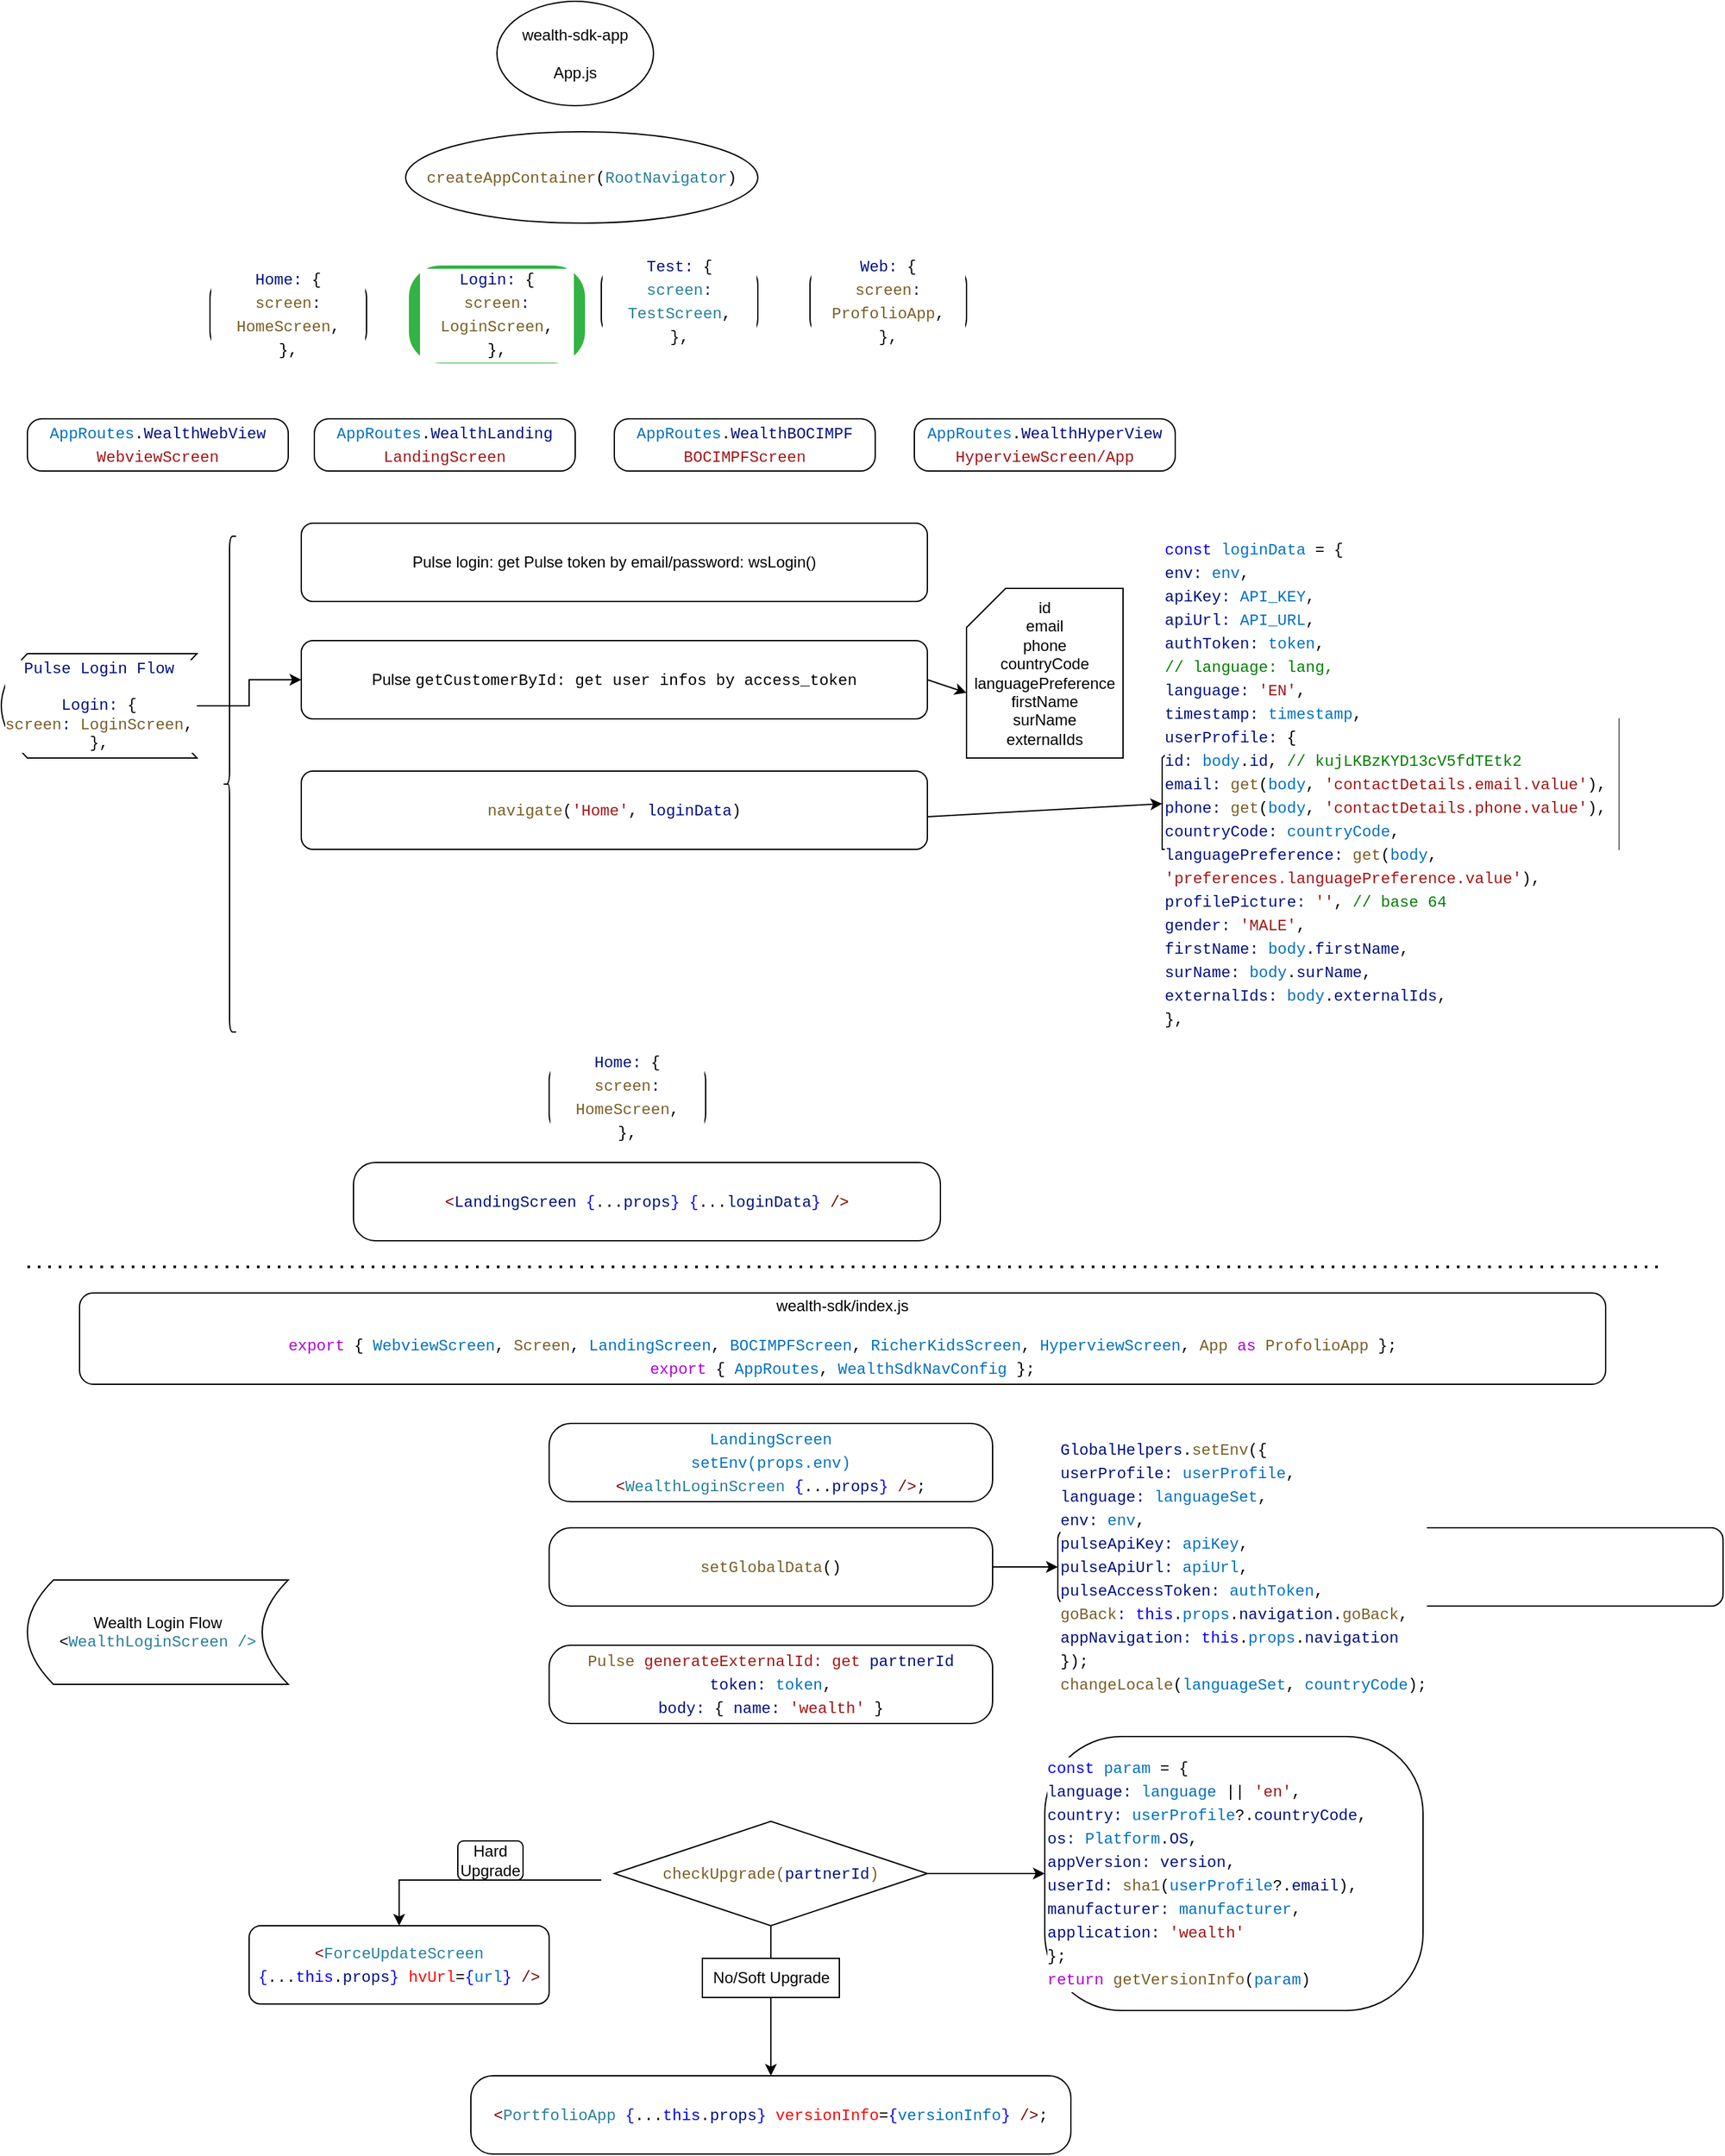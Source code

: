 <mxfile version="16.6.4" type="github">
  <diagram id="Ez9NOa8rmPA_cQ7ZIKCo" name="Page-1">
    <mxGraphModel dx="1400" dy="966" grid="1" gridSize="10" guides="1" tooltips="1" connect="1" arrows="1" fold="1" page="1" pageScale="1" pageWidth="850" pageHeight="1100" math="0" shadow="0">
      <root>
        <mxCell id="0" />
        <mxCell id="1" parent="0" />
        <mxCell id="DqpLaMD-jv-4hAw9MZrK-1" value="wealth-sdk-app&lt;br&gt;&lt;br&gt;App.js" style="ellipse;whiteSpace=wrap;html=1;" parent="1" vertex="1">
          <mxGeometry x="390" y="80" width="120" height="80" as="geometry" />
        </mxCell>
        <mxCell id="DqpLaMD-jv-4hAw9MZrK-2" value="&lt;div style=&quot;background-color: rgb(255 , 255 , 255) ; font-family: &amp;#34;menlo&amp;#34; , &amp;#34;monaco&amp;#34; , &amp;#34;courier new&amp;#34; , monospace ; line-height: 18px&quot;&gt;&lt;span style=&quot;color: #795e26&quot;&gt;createAppContainer&lt;/span&gt;(&lt;span style=&quot;color: #267f99&quot;&gt;RootNavigator&lt;/span&gt;)&lt;/div&gt;" style="ellipse;whiteSpace=wrap;html=1;" parent="1" vertex="1">
          <mxGeometry x="320" y="180" width="270" height="70" as="geometry" />
        </mxCell>
        <mxCell id="DqpLaMD-jv-4hAw9MZrK-3" value="&lt;div style=&quot;background-color: rgb(255 , 255 , 255) ; font-family: &amp;#34;menlo&amp;#34; , &amp;#34;monaco&amp;#34; , &amp;#34;courier new&amp;#34; , monospace ; line-height: 18px&quot;&gt;&lt;div&gt;&lt;span style=&quot;color: #001080&quot;&gt;Home&lt;/span&gt;&lt;span style=&quot;color: #001080&quot;&gt;:&lt;/span&gt; {&lt;/div&gt;&lt;div&gt;      &lt;span style=&quot;color: #795e26&quot;&gt;screen&lt;/span&gt;&lt;span style=&quot;color: #001080&quot;&gt;:&lt;/span&gt; &lt;span style=&quot;color: #795e26&quot;&gt;HomeScreen&lt;/span&gt;,&lt;/div&gt;&lt;div&gt;    },&lt;/div&gt;&lt;/div&gt;" style="rounded=1;whiteSpace=wrap;html=1;arcSize=28;" parent="1" vertex="1">
          <mxGeometry x="170" y="290" width="120" height="60" as="geometry" />
        </mxCell>
        <mxCell id="DqpLaMD-jv-4hAw9MZrK-4" value="&lt;div style=&quot;background-color: rgb(255 , 255 , 255) ; font-family: &amp;#34;menlo&amp;#34; , &amp;#34;monaco&amp;#34; , &amp;#34;courier new&amp;#34; , monospace ; line-height: 18px&quot;&gt;&lt;div style=&quot;font-family: &amp;#34;menlo&amp;#34; , &amp;#34;monaco&amp;#34; , &amp;#34;courier new&amp;#34; , monospace ; line-height: 18px&quot;&gt;&lt;div&gt;&lt;span style=&quot;color: #001080&quot;&gt;Login&lt;/span&gt;&lt;span style=&quot;color: #001080&quot;&gt;:&lt;/span&gt; {&lt;/div&gt;&lt;div&gt;      &lt;span style=&quot;color: #795e26&quot;&gt;screen&lt;/span&gt;&lt;span style=&quot;color: #001080&quot;&gt;:&lt;/span&gt; &lt;span style=&quot;color: #795e26&quot;&gt;LoginScreen&lt;/span&gt;,&lt;/div&gt;&lt;div&gt;    },&lt;/div&gt;&lt;/div&gt;&lt;/div&gt;" style="rounded=1;whiteSpace=wrap;html=1;arcSize=28;fillColor=#7CE879;strokeColor=#32B343;gradientColor=none;shadow=0;glass=0;strokeWidth=15;" parent="1" vertex="1">
          <mxGeometry x="330" y="290" width="120" height="60" as="geometry" />
        </mxCell>
        <mxCell id="DqpLaMD-jv-4hAw9MZrK-5" value="&lt;div style=&quot;background-color: rgb(255 , 255 , 255) ; font-family: &amp;#34;menlo&amp;#34; , &amp;#34;monaco&amp;#34; , &amp;#34;courier new&amp;#34; , monospace ; line-height: 18px&quot;&gt;&lt;div style=&quot;font-family: &amp;#34;menlo&amp;#34; , &amp;#34;monaco&amp;#34; , &amp;#34;courier new&amp;#34; , monospace ; line-height: 18px&quot;&gt;&lt;div&gt;&lt;span style=&quot;color: #001080&quot;&gt;Test&lt;/span&gt;&lt;span style=&quot;color: #001080&quot;&gt;:&lt;/span&gt; {&lt;/div&gt;&lt;div&gt;      &lt;span style=&quot;color: #267f99&quot;&gt;screen&lt;/span&gt;&lt;span style=&quot;color: #001080&quot;&gt;:&lt;/span&gt; &lt;span style=&quot;color: #267f99&quot;&gt;TestScreen&lt;/span&gt;,&lt;/div&gt;&lt;div&gt;    },&lt;/div&gt;&lt;/div&gt;&lt;/div&gt;" style="rounded=1;whiteSpace=wrap;html=1;arcSize=28;" parent="1" vertex="1">
          <mxGeometry x="470" y="280" width="120" height="60" as="geometry" />
        </mxCell>
        <mxCell id="DqpLaMD-jv-4hAw9MZrK-6" value="&lt;div style=&quot;background-color: rgb(255 , 255 , 255) ; font-family: &amp;#34;menlo&amp;#34; , &amp;#34;monaco&amp;#34; , &amp;#34;courier new&amp;#34; , monospace ; line-height: 18px&quot;&gt;&lt;div style=&quot;font-family: &amp;#34;menlo&amp;#34; , &amp;#34;monaco&amp;#34; , &amp;#34;courier new&amp;#34; , monospace ; line-height: 18px&quot;&gt;&lt;div&gt;&lt;span style=&quot;color: #001080&quot;&gt;Web&lt;/span&gt;&lt;span style=&quot;color: #001080&quot;&gt;:&lt;/span&gt; {&lt;/div&gt;&lt;div&gt;      &lt;span style=&quot;color: #795e26&quot;&gt;screen&lt;/span&gt;&lt;span style=&quot;color: #001080&quot;&gt;:&lt;/span&gt; &lt;span style=&quot;color: #795e26&quot;&gt;ProfolioApp&lt;/span&gt;,&lt;/div&gt;&lt;div&gt;    },&lt;/div&gt;&lt;/div&gt;&lt;/div&gt;" style="rounded=1;whiteSpace=wrap;html=1;arcSize=28;" parent="1" vertex="1">
          <mxGeometry x="630" y="280" width="120" height="60" as="geometry" />
        </mxCell>
        <mxCell id="DqpLaMD-jv-4hAw9MZrK-7" value="&lt;div style=&quot;background-color: rgb(255 , 255 , 255) ; font-family: &amp;#34;menlo&amp;#34; , &amp;#34;monaco&amp;#34; , &amp;#34;courier new&amp;#34; , monospace ; line-height: 18px&quot;&gt;&lt;div style=&quot;font-family: &amp;#34;menlo&amp;#34; , &amp;#34;monaco&amp;#34; , &amp;#34;courier new&amp;#34; , monospace ; line-height: 18px&quot;&gt;&lt;span style=&quot;color: #0070c1&quot;&gt;AppRoutes&lt;/span&gt;.&lt;span style=&quot;color: #001080&quot;&gt;WealthWebView&lt;/span&gt;&lt;/div&gt;&lt;div style=&quot;font-family: &amp;#34;menlo&amp;#34; , &amp;#34;monaco&amp;#34; , &amp;#34;courier new&amp;#34; , monospace ; line-height: 18px&quot;&gt;&lt;div style=&quot;font-family: &amp;#34;menlo&amp;#34; , &amp;#34;monaco&amp;#34; , &amp;#34;courier new&amp;#34; , monospace ; line-height: 18px&quot;&gt;&lt;span style=&quot;color: #a31515&quot;&gt;WebviewScreen&lt;/span&gt;&lt;/div&gt;&lt;/div&gt;&lt;/div&gt;" style="rounded=1;whiteSpace=wrap;html=1;arcSize=28;" parent="1" vertex="1">
          <mxGeometry x="30" y="400" width="200" height="40" as="geometry" />
        </mxCell>
        <mxCell id="DqpLaMD-jv-4hAw9MZrK-8" value="&lt;div style=&quot;background-color: rgb(255 , 255 , 255) ; font-family: &amp;#34;menlo&amp;#34; , &amp;#34;monaco&amp;#34; , &amp;#34;courier new&amp;#34; , monospace ; line-height: 18px&quot;&gt;&lt;div style=&quot;font-family: &amp;#34;menlo&amp;#34; , &amp;#34;monaco&amp;#34; , &amp;#34;courier new&amp;#34; , monospace ; line-height: 18px&quot;&gt;&lt;span style=&quot;color: #0070c1&quot;&gt;AppRoutes&lt;/span&gt;.&lt;span style=&quot;color: rgb(0 , 16 , 128) ; font-family: &amp;#34;menlo&amp;#34; , &amp;#34;monaco&amp;#34; , &amp;#34;courier new&amp;#34; , monospace&quot;&gt;WealthLanding&lt;/span&gt;&lt;/div&gt;&lt;div style=&quot;font-family: &amp;#34;menlo&amp;#34; , &amp;#34;monaco&amp;#34; , &amp;#34;courier new&amp;#34; , monospace ; line-height: 18px&quot;&gt;&lt;div style=&quot;font-family: &amp;#34;menlo&amp;#34; , &amp;#34;monaco&amp;#34; , &amp;#34;courier new&amp;#34; , monospace ; line-height: 18px&quot;&gt;&lt;div style=&quot;font-family: &amp;#34;menlo&amp;#34; , &amp;#34;monaco&amp;#34; , &amp;#34;courier new&amp;#34; , monospace ; line-height: 18px&quot;&gt;&lt;span style=&quot;color: #a31515&quot;&gt;LandingScreen&lt;/span&gt;&lt;/div&gt;&lt;/div&gt;&lt;/div&gt;&lt;/div&gt;" style="rounded=1;whiteSpace=wrap;html=1;arcSize=28;" parent="1" vertex="1">
          <mxGeometry x="250" y="400" width="200" height="40" as="geometry" />
        </mxCell>
        <mxCell id="DqpLaMD-jv-4hAw9MZrK-9" value="&lt;div style=&quot;background-color: rgb(255 , 255 , 255) ; font-family: &amp;#34;menlo&amp;#34; , &amp;#34;monaco&amp;#34; , &amp;#34;courier new&amp;#34; , monospace ; line-height: 18px&quot;&gt;&lt;div style=&quot;font-family: &amp;#34;menlo&amp;#34; , &amp;#34;monaco&amp;#34; , &amp;#34;courier new&amp;#34; , monospace ; line-height: 18px&quot;&gt;&lt;span style=&quot;color: #0070c1&quot;&gt;AppRoutes&lt;/span&gt;.&lt;span style=&quot;color: rgb(0 , 16 , 128) ; font-family: &amp;#34;menlo&amp;#34; , &amp;#34;monaco&amp;#34; , &amp;#34;courier new&amp;#34; , monospace&quot;&gt;WealthBOCIMPF&lt;/span&gt;&lt;/div&gt;&lt;div style=&quot;font-family: &amp;#34;menlo&amp;#34; , &amp;#34;monaco&amp;#34; , &amp;#34;courier new&amp;#34; , monospace ; line-height: 18px&quot;&gt;&lt;div style=&quot;font-family: &amp;#34;menlo&amp;#34; , &amp;#34;monaco&amp;#34; , &amp;#34;courier new&amp;#34; , monospace ; line-height: 18px&quot;&gt;&lt;div style=&quot;font-family: &amp;#34;menlo&amp;#34; , &amp;#34;monaco&amp;#34; , &amp;#34;courier new&amp;#34; , monospace ; line-height: 18px&quot;&gt;&lt;span style=&quot;color: #a31515&quot;&gt;BOCIMPFScreen&lt;/span&gt;&lt;/div&gt;&lt;/div&gt;&lt;/div&gt;&lt;/div&gt;" style="rounded=1;whiteSpace=wrap;html=1;arcSize=28;" parent="1" vertex="1">
          <mxGeometry x="480" y="400" width="200" height="40" as="geometry" />
        </mxCell>
        <mxCell id="DqpLaMD-jv-4hAw9MZrK-10" value="&lt;div style=&quot;background-color: rgb(255 , 255 , 255) ; font-family: &amp;#34;menlo&amp;#34; , &amp;#34;monaco&amp;#34; , &amp;#34;courier new&amp;#34; , monospace ; line-height: 18px&quot;&gt;&lt;div style=&quot;font-family: &amp;#34;menlo&amp;#34; , &amp;#34;monaco&amp;#34; , &amp;#34;courier new&amp;#34; , monospace ; line-height: 18px&quot;&gt;&lt;span style=&quot;color: #0070c1&quot;&gt;AppRoutes&lt;/span&gt;.&lt;span style=&quot;color: rgb(0 , 16 , 128) ; font-family: &amp;#34;menlo&amp;#34; , &amp;#34;monaco&amp;#34; , &amp;#34;courier new&amp;#34; , monospace&quot;&gt;WealthHyperView&lt;/span&gt;&lt;/div&gt;&lt;div style=&quot;font-family: &amp;#34;menlo&amp;#34; , &amp;#34;monaco&amp;#34; , &amp;#34;courier new&amp;#34; , monospace ; line-height: 18px&quot;&gt;&lt;div style=&quot;font-family: &amp;#34;menlo&amp;#34; , &amp;#34;monaco&amp;#34; , &amp;#34;courier new&amp;#34; , monospace ; line-height: 18px&quot;&gt;&lt;div style=&quot;font-family: &amp;#34;menlo&amp;#34; , &amp;#34;monaco&amp;#34; , &amp;#34;courier new&amp;#34; , monospace ; line-height: 18px&quot;&gt;&lt;span style=&quot;color: #a31515&quot;&gt;HyperviewScreen/App&lt;/span&gt;&lt;/div&gt;&lt;/div&gt;&lt;/div&gt;&lt;/div&gt;" style="rounded=1;whiteSpace=wrap;html=1;arcSize=28;" parent="1" vertex="1">
          <mxGeometry x="710" y="400" width="200" height="40" as="geometry" />
        </mxCell>
        <mxCell id="Va2xouC2_Z0msRJ49T6t-23" value="" style="group" vertex="1" connectable="0" parent="1">
          <mxGeometry x="10" y="480" width="1240" height="390" as="geometry" />
        </mxCell>
        <mxCell id="Va2xouC2_Z0msRJ49T6t-2" value="Pulse login: get Pulse token by email/password: wsLogin()" style="rounded=1;whiteSpace=wrap;html=1;shadow=0;glass=0;strokeColor=#000000;strokeWidth=1;fillColor=none;gradientColor=none;" vertex="1" parent="Va2xouC2_Z0msRJ49T6t-23">
          <mxGeometry x="230" width="480" height="60" as="geometry" />
        </mxCell>
        <mxCell id="Va2xouC2_Z0msRJ49T6t-3" value="Pulse&amp;nbsp;&lt;span style=&quot;font-family: monospace ; font-size: 0px&quot;&gt;%3CmxGraphModel%3E%3Croot%3E%3CmxCell%20id%3D%220%22%2F%3E%3CmxCell%20id%3D%221%22%20parent%3D%220%22%2F%3E%3CmxCell%20id%3D%222%22%20value%3D%22Pulse%20login%20by%20email%2Fpassword%3A%20wsLogin()%22%20style%3D%22rounded%3D1%3BwhiteSpace%3Dwrap%3Bhtml%3D1%3Bshadow%3D0%3Bglass%3D0%3BstrokeColor%3D%23000000%3BstrokeWidth%3D1%3BfillColor%3Dnone%3BgradientColor%3Dnone%3B%22%20vertex%3D%221%22%20parent%3D%221%22%3E%3CmxGeometry%20x%3D%22240%22%20y%3D%22590%22%20width%3D%22480%22%20height%3D%2260%22%20as%3D%22geometry%22%2F%3E%3C%2FmxCell%3E%3C%2Froot%3E%3C%2FmxGraphModel%3E&lt;/span&gt;&lt;span style=&quot;background-color: rgb(255 , 255 , 255) ; font-family: &amp;#34;menlo&amp;#34; , &amp;#34;monaco&amp;#34; , &amp;#34;courier new&amp;#34; , monospace&quot;&gt;getCustomerById: get user infos by access_token&lt;/span&gt;" style="rounded=1;whiteSpace=wrap;html=1;shadow=0;glass=0;strokeColor=#000000;strokeWidth=1;fillColor=none;gradientColor=none;fontColor=#000000;" vertex="1" parent="Va2xouC2_Z0msRJ49T6t-23">
          <mxGeometry x="230" y="90" width="480" height="60" as="geometry" />
        </mxCell>
        <mxCell id="Va2xouC2_Z0msRJ49T6t-4" value="&lt;div style=&quot;background-color: rgb(255 , 255 , 255) ; font-family: &amp;#34;menlo&amp;#34; , &amp;#34;monaco&amp;#34; , &amp;#34;courier new&amp;#34; , monospace ; line-height: 18px&quot;&gt;&lt;span style=&quot;color: #795e26&quot;&gt;navigate&lt;/span&gt;(&lt;span style=&quot;color: #a31515&quot;&gt;&#39;Home&#39;&lt;/span&gt;, &lt;span style=&quot;color: #001080&quot;&gt;loginData&lt;/span&gt;)&lt;/div&gt;" style="rounded=1;whiteSpace=wrap;html=1;shadow=0;glass=0;strokeColor=#000000;strokeWidth=1;fillColor=none;gradientColor=none;fontColor=#000000;" vertex="1" parent="Va2xouC2_Z0msRJ49T6t-23">
          <mxGeometry x="230" y="190" width="480" height="60" as="geometry" />
        </mxCell>
        <mxCell id="Va2xouC2_Z0msRJ49T6t-12" value="id&lt;br&gt;email&lt;br&gt;phone&lt;br&gt;countryCode&lt;br&gt;languagePreference&lt;br&gt;firstName&lt;br&gt;surName&lt;br&gt;externalIds" style="shape=card;whiteSpace=wrap;html=1;shadow=0;glass=0;fontColor=#000000;strokeColor=#000000;strokeWidth=1;fillColor=none;gradientColor=none;" vertex="1" parent="Va2xouC2_Z0msRJ49T6t-23">
          <mxGeometry x="740" y="50" width="120" height="130" as="geometry" />
        </mxCell>
        <mxCell id="Va2xouC2_Z0msRJ49T6t-14" value="" style="endArrow=classic;html=1;rounded=0;fontColor=#000000;exitX=1;exitY=0.5;exitDx=0;exitDy=0;" edge="1" parent="Va2xouC2_Z0msRJ49T6t-23" source="Va2xouC2_Z0msRJ49T6t-3">
          <mxGeometry width="50" height="50" relative="1" as="geometry">
            <mxPoint x="690" y="180" as="sourcePoint" />
            <mxPoint x="740" y="130" as="targetPoint" />
          </mxGeometry>
        </mxCell>
        <mxCell id="Va2xouC2_Z0msRJ49T6t-16" value="&lt;div style=&quot;background-color: rgb(255 , 255 , 255) ; font-family: &amp;quot;menlo&amp;quot; , &amp;quot;monaco&amp;quot; , &amp;quot;courier new&amp;quot; , monospace ; line-height: 18px&quot;&gt;&lt;div&gt;&lt;span style=&quot;color: #0000ff&quot;&gt;const&lt;/span&gt; &lt;span style=&quot;color: #0070c1&quot;&gt;loginData&lt;/span&gt; = {&lt;/div&gt;&lt;div&gt;                  &lt;span style=&quot;color: #001080&quot;&gt;env&lt;/span&gt;&lt;span style=&quot;color: #001080&quot;&gt;:&lt;/span&gt; &lt;span style=&quot;color: #0070c1&quot;&gt;env&lt;/span&gt;,&lt;/div&gt;&lt;div&gt;                  &lt;span style=&quot;color: #001080&quot;&gt;apiKey&lt;/span&gt;&lt;span style=&quot;color: #001080&quot;&gt;:&lt;/span&gt; &lt;span style=&quot;color: #0070c1&quot;&gt;API_KEY&lt;/span&gt;,&lt;/div&gt;&lt;div&gt;                  &lt;span style=&quot;color: #001080&quot;&gt;apiUrl&lt;/span&gt;&lt;span style=&quot;color: #001080&quot;&gt;:&lt;/span&gt; &lt;span style=&quot;color: #0070c1&quot;&gt;API_URL&lt;/span&gt;,&lt;/div&gt;&lt;div&gt;                  &lt;span style=&quot;color: #001080&quot;&gt;authToken&lt;/span&gt;&lt;span style=&quot;color: #001080&quot;&gt;:&lt;/span&gt; &lt;span style=&quot;color: #0070c1&quot;&gt;token&lt;/span&gt;,&lt;/div&gt;&lt;div&gt;                  &lt;span style=&quot;color: #008000&quot;&gt;// language: lang,&lt;/span&gt;&lt;/div&gt;&lt;div&gt;                  &lt;span style=&quot;color: #001080&quot;&gt;language&lt;/span&gt;&lt;span style=&quot;color: #001080&quot;&gt;:&lt;/span&gt; &lt;span style=&quot;color: #a31515&quot;&gt;&#39;EN&#39;&lt;/span&gt;,&lt;/div&gt;&lt;div&gt;                  &lt;span style=&quot;color: #001080&quot;&gt;timestamp&lt;/span&gt;&lt;span style=&quot;color: #001080&quot;&gt;:&lt;/span&gt; &lt;span style=&quot;color: #0070c1&quot;&gt;timestamp&lt;/span&gt;,&lt;/div&gt;&lt;div&gt;                  &lt;span style=&quot;color: #001080&quot;&gt;userProfile&lt;/span&gt;&lt;span style=&quot;color: #001080&quot;&gt;:&lt;/span&gt; {&lt;/div&gt;&lt;div&gt;                    &lt;span style=&quot;color: #001080&quot;&gt;id&lt;/span&gt;&lt;span style=&quot;color: #001080&quot;&gt;:&lt;/span&gt; &lt;span style=&quot;color: #0070c1&quot;&gt;body&lt;/span&gt;.&lt;span style=&quot;color: #001080&quot;&gt;id&lt;/span&gt;, &lt;span style=&quot;color: #008000&quot;&gt;// kujLKBzKYD13cV5fdTEtk2&lt;/span&gt;&lt;/div&gt;&lt;div&gt;                    &lt;span style=&quot;color: #001080&quot;&gt;email&lt;/span&gt;&lt;span style=&quot;color: #001080&quot;&gt;:&lt;/span&gt; &lt;span style=&quot;color: #795e26&quot;&gt;get&lt;/span&gt;(&lt;span style=&quot;color: #0070c1&quot;&gt;body&lt;/span&gt;, &lt;span style=&quot;color: #a31515&quot;&gt;&#39;contactDetails.email.value&#39;&lt;/span&gt;),&lt;/div&gt;&lt;div&gt;                    &lt;span style=&quot;color: #001080&quot;&gt;phone&lt;/span&gt;&lt;span style=&quot;color: #001080&quot;&gt;:&lt;/span&gt; &lt;span style=&quot;color: #795e26&quot;&gt;get&lt;/span&gt;(&lt;span style=&quot;color: #0070c1&quot;&gt;body&lt;/span&gt;, &lt;span style=&quot;color: #a31515&quot;&gt;&#39;contactDetails.phone.value&#39;&lt;/span&gt;),&lt;/div&gt;&lt;div&gt;                    &lt;span style=&quot;color: #001080&quot;&gt;countryCode&lt;/span&gt;&lt;span style=&quot;color: #001080&quot;&gt;:&lt;/span&gt; &lt;span style=&quot;color: #0070c1&quot;&gt;countryCode&lt;/span&gt;,&lt;/div&gt;&lt;div&gt;                    &lt;span style=&quot;color: #001080&quot;&gt;languagePreference&lt;/span&gt;&lt;span style=&quot;color: #001080&quot;&gt;:&lt;/span&gt; &lt;span style=&quot;color: #795e26&quot;&gt;get&lt;/span&gt;(&lt;span style=&quot;color: #0070c1&quot;&gt;body&lt;/span&gt;, &lt;span style=&quot;color: #a31515&quot;&gt;&#39;preferences.languagePreference.value&#39;&lt;/span&gt;),&lt;/div&gt;&lt;div&gt;                    &lt;span style=&quot;color: #001080&quot;&gt;profilePicture&lt;/span&gt;&lt;span style=&quot;color: #001080&quot;&gt;:&lt;/span&gt; &lt;span style=&quot;color: #a31515&quot;&gt;&#39;&#39;&lt;/span&gt;, &lt;span style=&quot;color: #008000&quot;&gt;// base 64&lt;/span&gt;&lt;/div&gt;&lt;div&gt;                    &lt;span style=&quot;color: #001080&quot;&gt;gender&lt;/span&gt;&lt;span style=&quot;color: #001080&quot;&gt;:&lt;/span&gt; &lt;span style=&quot;color: #a31515&quot;&gt;&#39;MALE&#39;&lt;/span&gt;,&lt;/div&gt;&lt;div&gt;                    &lt;span style=&quot;color: #001080&quot;&gt;firstName&lt;/span&gt;&lt;span style=&quot;color: #001080&quot;&gt;:&lt;/span&gt; &lt;span style=&quot;color: #0070c1&quot;&gt;body&lt;/span&gt;.&lt;span style=&quot;color: #001080&quot;&gt;firstName&lt;/span&gt;,&lt;/div&gt;&lt;div&gt;                    &lt;span style=&quot;color: #001080&quot;&gt;surName&lt;/span&gt;&lt;span style=&quot;color: #001080&quot;&gt;:&lt;/span&gt; &lt;span style=&quot;color: #0070c1&quot;&gt;body&lt;/span&gt;.&lt;span style=&quot;color: #001080&quot;&gt;surName&lt;/span&gt;,&lt;/div&gt;&lt;div&gt;                    &lt;span style=&quot;color: #001080&quot;&gt;externalIds&lt;/span&gt;&lt;span style=&quot;color: #001080&quot;&gt;:&lt;/span&gt; &lt;span style=&quot;color: #0070c1&quot;&gt;body&lt;/span&gt;.&lt;span style=&quot;color: #001080&quot;&gt;externalIds&lt;/span&gt;,&lt;/div&gt;&lt;div&gt;                  },&lt;/div&gt;&lt;/div&gt;" style="shape=card;whiteSpace=wrap;html=1;shadow=0;glass=0;fontColor=#000000;strokeColor=#000000;strokeWidth=1;fillColor=none;gradientColor=none;align=left;" vertex="1" parent="Va2xouC2_Z0msRJ49T6t-23">
          <mxGeometry x="890" y="150" width="350" height="100" as="geometry" />
        </mxCell>
        <mxCell id="Va2xouC2_Z0msRJ49T6t-17" value="" style="endArrow=classic;html=1;rounded=0;fontColor=#000000;entryX=0;entryY=0;entryDx=0;entryDy=65;entryPerimeter=0;" edge="1" parent="Va2xouC2_Z0msRJ49T6t-23" target="Va2xouC2_Z0msRJ49T6t-16">
          <mxGeometry width="50" height="50" relative="1" as="geometry">
            <mxPoint x="710" y="225" as="sourcePoint" />
            <mxPoint x="760" y="175" as="targetPoint" />
          </mxGeometry>
        </mxCell>
        <mxCell id="Va2xouC2_Z0msRJ49T6t-18" value="" style="shape=curlyBracket;whiteSpace=wrap;html=1;rounded=1;shadow=0;glass=0;fontColor=#000000;strokeColor=#000000;strokeWidth=1;fillColor=none;gradientColor=none;size=0.5;" vertex="1" parent="Va2xouC2_Z0msRJ49T6t-23">
          <mxGeometry x="170" y="10" width="10" height="380" as="geometry" />
        </mxCell>
        <mxCell id="Va2xouC2_Z0msRJ49T6t-20" value="" style="edgeStyle=orthogonalEdgeStyle;rounded=0;orthogonalLoop=1;jettySize=auto;html=1;fontColor=#000000;" edge="1" parent="Va2xouC2_Z0msRJ49T6t-23" source="Va2xouC2_Z0msRJ49T6t-19" target="Va2xouC2_Z0msRJ49T6t-3">
          <mxGeometry relative="1" as="geometry" />
        </mxCell>
        <mxCell id="Va2xouC2_Z0msRJ49T6t-19" value="&lt;div style=&quot;font-family: &amp;#34;menlo&amp;#34; , &amp;#34;monaco&amp;#34; , &amp;#34;courier new&amp;#34; , monospace ; background-color: rgb(255 , 255 , 255)&quot;&gt;&lt;span style=&quot;color: rgb(0 , 16 , 128)&quot;&gt;Pulse Login Flow&lt;/span&gt;&lt;/div&gt;&lt;div style=&quot;font-family: &amp;#34;menlo&amp;#34; , &amp;#34;monaco&amp;#34; , &amp;#34;courier new&amp;#34; , monospace ; background-color: rgb(255 , 255 , 255)&quot;&gt;&lt;span style=&quot;color: rgb(0 , 16 , 128)&quot;&gt;&lt;br&gt;Login&lt;/span&gt;&lt;span style=&quot;color: rgb(0 , 16 , 128)&quot;&gt;:&lt;/span&gt;&amp;nbsp;{&lt;/div&gt;&lt;div style=&quot;font-family: &amp;#34;menlo&amp;#34; , &amp;#34;monaco&amp;#34; , &amp;#34;courier new&amp;#34; , monospace ; background-color: rgb(255 , 255 , 255)&quot;&gt;&lt;span style=&quot;color: rgb(121 , 94 , 38)&quot;&gt;screen&lt;/span&gt;&lt;span style=&quot;color: rgb(0 , 16 , 128)&quot;&gt;:&lt;/span&gt;&amp;nbsp;&lt;span style=&quot;color: rgb(121 , 94 , 38)&quot;&gt;LoginScreen&lt;/span&gt;,&lt;/div&gt;&lt;div style=&quot;font-family: &amp;#34;menlo&amp;#34; , &amp;#34;monaco&amp;#34; , &amp;#34;courier new&amp;#34; , monospace ; background-color: rgb(255 , 255 , 255)&quot;&gt;},&lt;/div&gt;" style="shape=dataStorage;whiteSpace=wrap;html=1;fixedSize=1;shadow=0;glass=0;fontColor=#000000;strokeColor=#000000;strokeWidth=1;fillColor=none;gradientColor=none;" vertex="1" parent="Va2xouC2_Z0msRJ49T6t-23">
          <mxGeometry y="100" width="150" height="80" as="geometry" />
        </mxCell>
        <mxCell id="Va2xouC2_Z0msRJ49T6t-25" value="&lt;div style=&quot;background-color: rgb(255 , 255 , 255) ; font-family: &amp;#34;menlo&amp;#34; , &amp;#34;monaco&amp;#34; , &amp;#34;courier new&amp;#34; , monospace ; line-height: 18px&quot;&gt;&lt;div&gt;&lt;span style=&quot;color: #001080&quot;&gt;Home&lt;/span&gt;&lt;span style=&quot;color: #001080&quot;&gt;:&lt;/span&gt; {&lt;/div&gt;&lt;div&gt;      &lt;span style=&quot;color: #795e26&quot;&gt;screen&lt;/span&gt;&lt;span style=&quot;color: #001080&quot;&gt;:&lt;/span&gt; &lt;span style=&quot;color: #795e26&quot;&gt;HomeScreen&lt;/span&gt;,&lt;/div&gt;&lt;div&gt;    },&lt;/div&gt;&lt;/div&gt;" style="rounded=1;whiteSpace=wrap;html=1;arcSize=28;" vertex="1" parent="1">
          <mxGeometry x="430" y="890" width="120" height="60" as="geometry" />
        </mxCell>
        <mxCell id="Va2xouC2_Z0msRJ49T6t-26" value="&lt;div style=&quot;background-color: rgb(255 , 255 , 255) ; font-family: &amp;#34;menlo&amp;#34; , &amp;#34;monaco&amp;#34; , &amp;#34;courier new&amp;#34; , monospace ; line-height: 18px&quot;&gt;&lt;div style=&quot;font-family: &amp;#34;menlo&amp;#34; , &amp;#34;monaco&amp;#34; , &amp;#34;courier new&amp;#34; , monospace ; line-height: 18px&quot;&gt;&lt;span style=&quot;color: #800000&quot;&gt;&amp;lt;&lt;/span&gt;&lt;span style=&quot;color: rgb(0 , 16 , 128) ; font-family: &amp;#34;menlo&amp;#34; , &amp;#34;monaco&amp;#34; , &amp;#34;courier new&amp;#34; , monospace&quot;&gt;LandingScreen&lt;/span&gt;&amp;nbsp;&lt;span style=&quot;color: rgb(0 , 0 , 255)&quot;&gt;{&lt;/span&gt;...&lt;span style=&quot;color: rgb(0 , 16 , 128)&quot;&gt;props&lt;/span&gt;&lt;span style=&quot;color: rgb(0 , 0 , 255)&quot;&gt;}&lt;/span&gt; &lt;span style=&quot;color: rgb(0 , 0 , 255)&quot;&gt;{&lt;/span&gt;...&lt;span style=&quot;color: rgb(0 , 16 , 128)&quot;&gt;loginData&lt;/span&gt;&lt;span style=&quot;color: rgb(0 , 0 , 255)&quot;&gt;}&lt;/span&gt; &lt;span style=&quot;color: rgb(128 , 0 , 0)&quot;&gt;/&amp;gt;&lt;/span&gt;&lt;br&gt;&lt;/div&gt;&lt;/div&gt;" style="rounded=1;whiteSpace=wrap;html=1;arcSize=28;" vertex="1" parent="1">
          <mxGeometry x="280" y="970" width="450" height="60" as="geometry" />
        </mxCell>
        <mxCell id="Va2xouC2_Z0msRJ49T6t-27" value="" style="endArrow=none;dashed=1;html=1;dashPattern=1 3;strokeWidth=2;rounded=0;fontColor=#000000;" edge="1" parent="1">
          <mxGeometry width="50" height="50" relative="1" as="geometry">
            <mxPoint x="30" y="1050" as="sourcePoint" />
            <mxPoint x="1280" y="1050" as="targetPoint" />
          </mxGeometry>
        </mxCell>
        <mxCell id="Va2xouC2_Z0msRJ49T6t-28" value="wealth-sdk/index.js&lt;br&gt;&lt;br&gt;&lt;div style=&quot;background-color: rgb(255 , 255 , 255) ; font-family: &amp;#34;menlo&amp;#34; , &amp;#34;monaco&amp;#34; , &amp;#34;courier new&amp;#34; , monospace ; line-height: 18px&quot;&gt;&lt;span style=&quot;color: #af00db&quot;&gt;export&lt;/span&gt; { &lt;span style=&quot;color: #0070c1&quot;&gt;WebviewScreen&lt;/span&gt;, &lt;span style=&quot;color: #795e26&quot;&gt;Screen&lt;/span&gt;, &lt;span style=&quot;color: #0070c1&quot;&gt;LandingScreen&lt;/span&gt;, &lt;span style=&quot;color: #0070c1&quot;&gt;BOCIMPFScreen&lt;/span&gt;, &lt;span style=&quot;color: #0070c1&quot;&gt;RicherKidsScreen&lt;/span&gt;, &lt;span style=&quot;color: #0070c1&quot;&gt;HyperviewScreen&lt;/span&gt;, &lt;span style=&quot;color: #795e26&quot;&gt;App&lt;/span&gt; &lt;span style=&quot;color: #af00db&quot;&gt;as&lt;/span&gt; &lt;span style=&quot;color: #795e26&quot;&gt;ProfolioApp&lt;/span&gt; };&lt;/div&gt;&lt;div style=&quot;background-color: rgb(255 , 255 , 255) ; font-family: &amp;#34;menlo&amp;#34; , &amp;#34;monaco&amp;#34; , &amp;#34;courier new&amp;#34; , monospace ; line-height: 18px&quot;&gt;&lt;div style=&quot;font-family: &amp;#34;menlo&amp;#34; , &amp;#34;monaco&amp;#34; , &amp;#34;courier new&amp;#34; , monospace ; line-height: 18px&quot;&gt;&lt;span style=&quot;color: #af00db&quot;&gt;export&lt;/span&gt; { &lt;span style=&quot;color: #0070c1&quot;&gt;AppRoutes&lt;/span&gt;, &lt;span style=&quot;color: #0070c1&quot;&gt;WealthSdkNavConfig&lt;/span&gt; };&lt;/div&gt;&lt;/div&gt;" style="rounded=1;whiteSpace=wrap;html=1;shadow=0;glass=0;fontColor=#000000;strokeColor=#000000;strokeWidth=1;fillColor=none;gradientColor=none;" vertex="1" parent="1">
          <mxGeometry x="70" y="1070" width="1170" height="70" as="geometry" />
        </mxCell>
        <mxCell id="Va2xouC2_Z0msRJ49T6t-29" value="&lt;div style=&quot;background-color: rgb(255 , 255 , 255) ; font-family: &amp;#34;menlo&amp;#34; , &amp;#34;monaco&amp;#34; , &amp;#34;courier new&amp;#34; , monospace ; line-height: 18px&quot;&gt;&lt;div style=&quot;font-family: &amp;#34;menlo&amp;#34; , &amp;#34;monaco&amp;#34; , &amp;#34;courier new&amp;#34; , monospace ; line-height: 18px&quot;&gt;&lt;span style=&quot;color: #0070c1&quot;&gt;LandingScreen&lt;/span&gt;&lt;/div&gt;&lt;div style=&quot;font-family: &amp;#34;menlo&amp;#34; , &amp;#34;monaco&amp;#34; , &amp;#34;courier new&amp;#34; , monospace ; line-height: 18px&quot;&gt;&lt;font color=&quot;#0070c1&quot;&gt;setEnv(props.env)&lt;/font&gt;&lt;/div&gt;&lt;div style=&quot;font-family: &amp;#34;menlo&amp;#34; , &amp;#34;monaco&amp;#34; , &amp;#34;courier new&amp;#34; , monospace ; line-height: 18px&quot;&gt;&lt;div style=&quot;line-height: 18px&quot;&gt;&lt;div style=&quot;font-family: &amp;#34;menlo&amp;#34; , &amp;#34;monaco&amp;#34; , &amp;#34;courier new&amp;#34; , monospace ; line-height: 18px&quot;&gt;&lt;span style=&quot;color: #800000&quot;&gt;&amp;lt;&lt;/span&gt;&lt;span style=&quot;color: #267f99&quot;&gt;WealthLoginScreen&lt;/span&gt; &lt;span style=&quot;color: #0000ff&quot;&gt;{&lt;/span&gt;...&lt;span style=&quot;color: #001080&quot;&gt;props&lt;/span&gt;&lt;span style=&quot;color: #0000ff&quot;&gt;}&lt;/span&gt; &lt;span style=&quot;color: #800000&quot;&gt;/&amp;gt;&lt;/span&gt;;&lt;/div&gt;&lt;/div&gt;&lt;/div&gt;&lt;/div&gt;" style="rounded=1;whiteSpace=wrap;html=1;arcSize=28;" vertex="1" parent="1">
          <mxGeometry x="430" y="1170" width="340" height="60" as="geometry" />
        </mxCell>
        <mxCell id="Va2xouC2_Z0msRJ49T6t-41" value="Wealth Login Flow&lt;br&gt;&amp;lt;&lt;span style=&quot;color: rgb(38 , 127 , 153) ; background-color: rgb(255 , 255 , 255) ; font-family: &amp;#34;menlo&amp;#34; , &amp;#34;monaco&amp;#34; , &amp;#34;courier new&amp;#34; , monospace&quot;&gt;WealthLoginScreen /&amp;gt;&lt;/span&gt;" style="shape=dataStorage;whiteSpace=wrap;html=1;fixedSize=1;shadow=0;glass=0;fontColor=#000000;strokeColor=#000000;strokeWidth=1;fillColor=none;gradientColor=none;" vertex="1" parent="1">
          <mxGeometry x="30" y="1290" width="200" height="80" as="geometry" />
        </mxCell>
        <mxCell id="Va2xouC2_Z0msRJ49T6t-43" value="&lt;div style=&quot;background-color: rgb(255 , 255 , 255) ; font-family: &amp;#34;menlo&amp;#34; , &amp;#34;monaco&amp;#34; , &amp;#34;courier new&amp;#34; , monospace ; line-height: 18px&quot;&gt;&lt;div&gt;&lt;span style=&quot;color: #001080&quot;&gt;GlobalHelpers&lt;/span&gt;.&lt;span style=&quot;color: #795e26&quot;&gt;setEnv&lt;/span&gt;({&lt;/div&gt;&lt;div&gt;      &lt;span style=&quot;color: #001080&quot;&gt;userProfile&lt;/span&gt;&lt;span style=&quot;color: #001080&quot;&gt;:&lt;/span&gt; &lt;span style=&quot;color: #0070c1&quot;&gt;userProfile&lt;/span&gt;,&lt;/div&gt;&lt;div&gt;      &lt;span style=&quot;color: #001080&quot;&gt;language&lt;/span&gt;&lt;span style=&quot;color: #001080&quot;&gt;:&lt;/span&gt; &lt;span style=&quot;color: #0070c1&quot;&gt;languageSet&lt;/span&gt;,&lt;/div&gt;&lt;div&gt;      &lt;span style=&quot;color: #001080&quot;&gt;env&lt;/span&gt;&lt;span style=&quot;color: #001080&quot;&gt;:&lt;/span&gt; &lt;span style=&quot;color: #0070c1&quot;&gt;env&lt;/span&gt;,&lt;/div&gt;&lt;div&gt;      &lt;span style=&quot;color: #001080&quot;&gt;pulseApiKey&lt;/span&gt;&lt;span style=&quot;color: #001080&quot;&gt;:&lt;/span&gt; &lt;span style=&quot;color: #0070c1&quot;&gt;apiKey&lt;/span&gt;,&lt;/div&gt;&lt;div&gt;      &lt;span style=&quot;color: #001080&quot;&gt;pulseApiUrl&lt;/span&gt;&lt;span style=&quot;color: #001080&quot;&gt;:&lt;/span&gt; &lt;span style=&quot;color: #0070c1&quot;&gt;apiUrl&lt;/span&gt;,&lt;/div&gt;&lt;div&gt;      &lt;span style=&quot;color: #001080&quot;&gt;pulseAccessToken&lt;/span&gt;&lt;span style=&quot;color: #001080&quot;&gt;:&lt;/span&gt; &lt;span style=&quot;color: #0070c1&quot;&gt;authToken&lt;/span&gt;,&lt;/div&gt;&lt;div&gt;      &lt;span style=&quot;color: #795e26&quot;&gt;goBack&lt;/span&gt;&lt;span style=&quot;color: #001080&quot;&gt;:&lt;/span&gt; &lt;span style=&quot;color: #0000ff&quot;&gt;this&lt;/span&gt;.&lt;span style=&quot;color: #0070c1&quot;&gt;props&lt;/span&gt;.&lt;span style=&quot;color: #001080&quot;&gt;navigation&lt;/span&gt;.&lt;span style=&quot;color: #795e26&quot;&gt;goBack&lt;/span&gt;,&lt;/div&gt;&lt;div&gt;      &lt;span style=&quot;color: #001080&quot;&gt;appNavigation&lt;/span&gt;&lt;span style=&quot;color: #001080&quot;&gt;:&lt;/span&gt; &lt;span style=&quot;color: #0000ff&quot;&gt;this&lt;/span&gt;.&lt;span style=&quot;color: #0070c1&quot;&gt;props&lt;/span&gt;.&lt;span style=&quot;color: #001080&quot;&gt;navigation&lt;/span&gt;&lt;/div&gt;&lt;div&gt;    });&lt;/div&gt;&lt;div&gt;&lt;div style=&quot;font-family: &amp;#34;menlo&amp;#34; , &amp;#34;monaco&amp;#34; , &amp;#34;courier new&amp;#34; , monospace ; line-height: 18px&quot;&gt;    &lt;span style=&quot;color: #795e26&quot;&gt;changeLocale&lt;/span&gt;(&lt;span style=&quot;color: #0070c1&quot;&gt;languageSet&lt;/span&gt;, &lt;span style=&quot;color: #0070c1&quot;&gt;countryCode&lt;/span&gt;);&lt;/div&gt;&lt;/div&gt;&lt;/div&gt;" style="rounded=1;whiteSpace=wrap;html=1;shadow=0;glass=0;fontColor=#000000;strokeColor=#000000;strokeWidth=1;fillColor=none;gradientColor=none;align=left;" vertex="1" parent="1">
          <mxGeometry x="820" y="1250" width="510" height="60" as="geometry" />
        </mxCell>
        <mxCell id="Va2xouC2_Z0msRJ49T6t-44" value="&lt;div style=&quot;background-color: rgb(255 , 255 , 255) ; font-family: &amp;#34;menlo&amp;#34; , &amp;#34;monaco&amp;#34; , &amp;#34;courier new&amp;#34; , monospace ; line-height: 18px&quot;&gt;&lt;div style=&quot;font-family: &amp;#34;menlo&amp;#34; , &amp;#34;monaco&amp;#34; , &amp;#34;courier new&amp;#34; , monospace ; line-height: 18px&quot;&gt;&lt;div style=&quot;font-family: &amp;#34;menlo&amp;#34; , &amp;#34;monaco&amp;#34; , &amp;#34;courier new&amp;#34; , monospace ; line-height: 18px&quot;&gt;&lt;span style=&quot;color: #795e26&quot;&gt;setGlobalData&lt;/span&gt;()&lt;/div&gt;&lt;/div&gt;&lt;/div&gt;" style="rounded=1;whiteSpace=wrap;html=1;arcSize=28;" vertex="1" parent="1">
          <mxGeometry x="430" y="1250" width="340" height="60" as="geometry" />
        </mxCell>
        <mxCell id="Va2xouC2_Z0msRJ49T6t-45" value="" style="endArrow=classic;html=1;rounded=0;fontColor=#000000;exitX=1;exitY=0.5;exitDx=0;exitDy=0;entryX=0;entryY=0.5;entryDx=0;entryDy=0;" edge="1" parent="1" source="Va2xouC2_Z0msRJ49T6t-44" target="Va2xouC2_Z0msRJ49T6t-43">
          <mxGeometry width="50" height="50" relative="1" as="geometry">
            <mxPoint x="770" y="1310" as="sourcePoint" />
            <mxPoint x="820" y="1260" as="targetPoint" />
          </mxGeometry>
        </mxCell>
        <mxCell id="Va2xouC2_Z0msRJ49T6t-46" value="&lt;div style=&quot;background-color: rgb(255 , 255 , 255) ; font-family: &amp;#34;menlo&amp;#34; , &amp;#34;monaco&amp;#34; , &amp;#34;courier new&amp;#34; , monospace ; line-height: 18px&quot;&gt;&lt;div style=&quot;font-family: &amp;#34;menlo&amp;#34; , &amp;#34;monaco&amp;#34; , &amp;#34;courier new&amp;#34; , monospace ; line-height: 18px&quot;&gt;&lt;div style=&quot;font-family: &amp;#34;menlo&amp;#34; , &amp;#34;monaco&amp;#34; , &amp;#34;courier new&amp;#34; , monospace ; line-height: 18px&quot;&gt;&lt;font color=&quot;#795e26&quot;&gt;Pulse &lt;/font&gt;&lt;span style=&quot;color: rgb(163 , 21 , 21) ; font-family: &amp;#34;menlo&amp;#34; , &amp;#34;monaco&amp;#34; , &amp;#34;courier new&amp;#34; , monospace&quot;&gt;generateExternalId: get&amp;nbsp;&lt;/span&gt;&lt;span style=&quot;color: rgb(0 , 16 , 128) ; font-family: &amp;#34;menlo&amp;#34; , &amp;#34;monaco&amp;#34; , &amp;#34;courier new&amp;#34; , monospace&quot;&gt;partnerId&lt;/span&gt;&lt;/div&gt;&lt;div style=&quot;font-family: &amp;#34;menlo&amp;#34; , &amp;#34;monaco&amp;#34; , &amp;#34;courier new&amp;#34; , monospace ; line-height: 18px&quot;&gt;&lt;div style=&quot;font-family: &amp;#34;menlo&amp;#34; , &amp;#34;monaco&amp;#34; , &amp;#34;courier new&amp;#34; , monospace ; line-height: 18px&quot;&gt;&lt;div&gt;&lt;span style=&quot;color: #001080&quot;&gt;token&lt;/span&gt;&lt;span style=&quot;color: #001080&quot;&gt;:&lt;/span&gt;&amp;nbsp;&lt;font color=&quot;#0070c1&quot;&gt;token&lt;/font&gt;,&lt;/div&gt;&lt;div&gt;        &lt;span style=&quot;color: #001080&quot;&gt;body&lt;/span&gt;&lt;span style=&quot;color: #001080&quot;&gt;:&lt;/span&gt; { &lt;span style=&quot;color: #001080&quot;&gt;name&lt;/span&gt;&lt;span style=&quot;color: #001080&quot;&gt;:&lt;/span&gt; &lt;span style=&quot;color: #a31515&quot;&gt;&#39;wealth&#39;&lt;/span&gt; }&lt;/div&gt;&lt;/div&gt;&lt;/div&gt;&lt;/div&gt;&lt;/div&gt;" style="rounded=1;whiteSpace=wrap;html=1;arcSize=28;" vertex="1" parent="1">
          <mxGeometry x="430" y="1340" width="340" height="60" as="geometry" />
        </mxCell>
        <mxCell id="Va2xouC2_Z0msRJ49T6t-48" value="&lt;div style=&quot;background-color: rgb(255 , 255 , 255) ; font-family: &amp;quot;menlo&amp;quot; , &amp;quot;monaco&amp;quot; , &amp;quot;courier new&amp;quot; , monospace ; line-height: 18px&quot;&gt;&lt;div style=&quot;font-family: &amp;quot;menlo&amp;quot; , &amp;quot;monaco&amp;quot; , &amp;quot;courier new&amp;quot; , monospace ; line-height: 18px&quot;&gt;&lt;div style=&quot;font-family: &amp;quot;menlo&amp;quot; , &amp;quot;monaco&amp;quot; , &amp;quot;courier new&amp;quot; , monospace ; line-height: 18px&quot;&gt;&lt;div style=&quot;font-family: &amp;quot;menlo&amp;quot; , &amp;quot;monaco&amp;quot; , &amp;quot;courier new&amp;quot; , monospace ; line-height: 18px&quot;&gt;&lt;div style=&quot;font-family: &amp;quot;menlo&amp;quot; , &amp;quot;monaco&amp;quot; , &amp;quot;courier new&amp;quot; , monospace ; line-height: 18px&quot;&gt;&lt;div&gt;&lt;span style=&quot;color: #0000ff&quot;&gt;const&lt;/span&gt; &lt;span style=&quot;color: #0070c1&quot;&gt;param&lt;/span&gt; = {&lt;/div&gt;&lt;div&gt;      &lt;span style=&quot;color: #001080&quot;&gt;language&lt;/span&gt;&lt;span style=&quot;color: #001080&quot;&gt;:&lt;/span&gt; &lt;span style=&quot;color: #0070c1&quot;&gt;language&lt;/span&gt; || &lt;span style=&quot;color: #a31515&quot;&gt;&#39;en&#39;&lt;/span&gt;,&lt;/div&gt;&lt;div&gt;      &lt;span style=&quot;color: #001080&quot;&gt;country&lt;/span&gt;&lt;span style=&quot;color: #001080&quot;&gt;:&lt;/span&gt; &lt;span style=&quot;color: #0070c1&quot;&gt;userProfile&lt;/span&gt;?.&lt;span style=&quot;color: #001080&quot;&gt;countryCode&lt;/span&gt;,&lt;/div&gt;&lt;div&gt;      &lt;span style=&quot;color: #001080&quot;&gt;os&lt;/span&gt;&lt;span style=&quot;color: #001080&quot;&gt;:&lt;/span&gt; &lt;span style=&quot;color: #0070c1&quot;&gt;Platform&lt;/span&gt;.&lt;span style=&quot;color: #001080&quot;&gt;OS&lt;/span&gt;,&lt;/div&gt;&lt;div style=&quot;&quot;&gt;      &lt;span style=&quot;color: #001080&quot;&gt;appVersion&lt;/span&gt;&lt;span style=&quot;color: #001080&quot;&gt;:&lt;/span&gt; &lt;span style=&quot;color: #001080&quot;&gt;version&lt;/span&gt;,&lt;/div&gt;&lt;div&gt;      &lt;span style=&quot;color: #001080&quot;&gt;userId&lt;/span&gt;&lt;span style=&quot;color: #001080&quot;&gt;:&lt;/span&gt; &lt;span style=&quot;color: #795e26&quot;&gt;sha1&lt;/span&gt;(&lt;span style=&quot;color: #0070c1&quot;&gt;userProfile&lt;/span&gt;?.&lt;span style=&quot;color: #001080&quot;&gt;email&lt;/span&gt;),&lt;/div&gt;&lt;div&gt;      &lt;span style=&quot;color: #001080&quot;&gt;manufacturer&lt;/span&gt;&lt;span style=&quot;color: #001080&quot;&gt;:&lt;/span&gt; &lt;span style=&quot;color: #0070c1&quot;&gt;manufacturer&lt;/span&gt;,&lt;/div&gt;&lt;div&gt;      &lt;span style=&quot;color: #001080&quot;&gt;application&lt;/span&gt;&lt;span style=&quot;color: #001080&quot;&gt;:&lt;/span&gt; &lt;span style=&quot;color: #a31515&quot;&gt;&#39;wealth&#39;&lt;/span&gt;&lt;/div&gt;&lt;div&gt;    };&lt;/div&gt;&lt;div&gt;    &lt;span style=&quot;color: #af00db&quot;&gt;return&lt;/span&gt; &lt;span style=&quot;color: #795e26&quot;&gt;getVersionInfo&lt;/span&gt;(&lt;span style=&quot;color: #0070c1&quot;&gt;param&lt;/span&gt;)&lt;/div&gt;&lt;/div&gt;&lt;/div&gt;&lt;/div&gt;&lt;/div&gt;&lt;/div&gt;" style="rounded=1;whiteSpace=wrap;html=1;arcSize=28;align=left;" vertex="1" parent="1">
          <mxGeometry x="810" y="1410" width="290" height="210" as="geometry" />
        </mxCell>
        <mxCell id="Va2xouC2_Z0msRJ49T6t-49" value="" style="endArrow=classic;html=1;rounded=0;fontColor=#000000;entryX=0;entryY=0.5;entryDx=0;entryDy=0;exitX=1;exitY=0.5;exitDx=0;exitDy=0;" edge="1" parent="1" source="Va2xouC2_Z0msRJ49T6t-51" target="Va2xouC2_Z0msRJ49T6t-48">
          <mxGeometry width="50" height="50" relative="1" as="geometry">
            <mxPoint x="540" y="1590" as="sourcePoint" />
            <mxPoint x="690" y="1310" as="targetPoint" />
          </mxGeometry>
        </mxCell>
        <mxCell id="Va2xouC2_Z0msRJ49T6t-50" value="&lt;div style=&quot;background-color: rgb(255 , 255 , 255) ; font-family: &amp;#34;menlo&amp;#34; , &amp;#34;monaco&amp;#34; , &amp;#34;courier new&amp;#34; , monospace ; line-height: 18px&quot;&gt;&lt;div style=&quot;font-family: &amp;#34;menlo&amp;#34; , &amp;#34;monaco&amp;#34; , &amp;#34;courier new&amp;#34; , monospace ; line-height: 18px&quot;&gt;&lt;div style=&quot;font-family: &amp;#34;menlo&amp;#34; , &amp;#34;monaco&amp;#34; , &amp;#34;courier new&amp;#34; , monospace ; line-height: 18px&quot;&gt;&lt;div style=&quot;font-family: &amp;#34;menlo&amp;#34; , &amp;#34;monaco&amp;#34; , &amp;#34;courier new&amp;#34; , monospace ; line-height: 18px&quot;&gt;&lt;div style=&quot;font-family: &amp;#34;menlo&amp;#34; , &amp;#34;monaco&amp;#34; , &amp;#34;courier new&amp;#34; , monospace ; line-height: 18px&quot;&gt;&lt;span style=&quot;color: #800000&quot;&gt;&amp;lt;&lt;/span&gt;&lt;span style=&quot;color: #267f99&quot;&gt;PortfolioApp&lt;/span&gt; &lt;span style=&quot;color: #0000ff&quot;&gt;{&lt;/span&gt;...&lt;span style=&quot;color: #0000ff&quot;&gt;this&lt;/span&gt;.&lt;span style=&quot;color: #001080&quot;&gt;props&lt;/span&gt;&lt;span style=&quot;color: #0000ff&quot;&gt;}&lt;/span&gt; &lt;span style=&quot;color: #ff0000&quot;&gt;versionInfo&lt;/span&gt;=&lt;span style=&quot;color: #0000ff&quot;&gt;{&lt;/span&gt;&lt;span style=&quot;color: #0070c1&quot;&gt;versionInfo&lt;/span&gt;&lt;span style=&quot;color: #0000ff&quot;&gt;}&lt;/span&gt; &lt;span style=&quot;color: #800000&quot;&gt;/&amp;gt;&lt;/span&gt;;&lt;/div&gt;&lt;/div&gt;&lt;/div&gt;&lt;/div&gt;&lt;/div&gt;" style="rounded=1;whiteSpace=wrap;html=1;arcSize=28;" vertex="1" parent="1">
          <mxGeometry x="370" y="1670" width="460" height="60" as="geometry" />
        </mxCell>
        <mxCell id="Va2xouC2_Z0msRJ49T6t-51" value="&lt;span style=&quot;font-family: &amp;#34;menlo&amp;#34; , &amp;#34;monaco&amp;#34; , &amp;#34;courier new&amp;#34; , monospace ; background-color: rgb(255 , 255 , 255) ; color: rgb(121 , 94 , 38)&quot;&gt;checkUpgrade(&lt;/span&gt;&lt;span style=&quot;font-family: &amp;#34;menlo&amp;#34; , &amp;#34;monaco&amp;#34; , &amp;#34;courier new&amp;#34; , monospace ; background-color: rgb(255 , 255 , 255) ; color: rgb(0 , 16 , 128)&quot;&gt;partnerId&lt;/span&gt;&lt;span style=&quot;font-family: &amp;#34;menlo&amp;#34; , &amp;#34;monaco&amp;#34; , &amp;#34;courier new&amp;#34; , monospace ; background-color: rgb(255 , 255 , 255) ; color: rgb(121 , 94 , 38)&quot;&gt;)&lt;/span&gt;" style="rhombus;whiteSpace=wrap;html=1;shadow=0;glass=0;fontColor=#000000;strokeColor=#000000;strokeWidth=1;fillColor=none;gradientColor=none;" vertex="1" parent="1">
          <mxGeometry x="480" y="1475" width="240" height="80" as="geometry" />
        </mxCell>
        <mxCell id="Va2xouC2_Z0msRJ49T6t-52" value="" style="endArrow=classic;html=1;rounded=0;fontColor=#000000;exitX=0.5;exitY=1;exitDx=0;exitDy=0;entryX=0.5;entryY=0;entryDx=0;entryDy=0;startArrow=none;" edge="1" parent="1" source="Va2xouC2_Z0msRJ49T6t-53" target="Va2xouC2_Z0msRJ49T6t-50">
          <mxGeometry width="50" height="50" relative="1" as="geometry">
            <mxPoint x="640" y="1550" as="sourcePoint" />
            <mxPoint x="690" y="1500" as="targetPoint" />
          </mxGeometry>
        </mxCell>
        <mxCell id="Va2xouC2_Z0msRJ49T6t-53" value="No/Soft Upgrade" style="rounded=0;whiteSpace=wrap;html=1;shadow=0;glass=0;fontColor=#000000;strokeColor=#000000;strokeWidth=1;fillColor=none;gradientColor=none;" vertex="1" parent="1">
          <mxGeometry x="547.5" y="1580" width="105" height="30" as="geometry" />
        </mxCell>
        <mxCell id="Va2xouC2_Z0msRJ49T6t-54" value="" style="endArrow=none;html=1;rounded=0;fontColor=#000000;exitX=0.5;exitY=1;exitDx=0;exitDy=0;entryX=0.5;entryY=0;entryDx=0;entryDy=0;" edge="1" parent="1" source="Va2xouC2_Z0msRJ49T6t-51" target="Va2xouC2_Z0msRJ49T6t-53">
          <mxGeometry width="50" height="50" relative="1" as="geometry">
            <mxPoint x="600" y="1555" as="sourcePoint" />
            <mxPoint x="600" y="1670" as="targetPoint" />
          </mxGeometry>
        </mxCell>
        <mxCell id="Va2xouC2_Z0msRJ49T6t-55" value="&lt;div style=&quot;background-color: rgb(255 , 255 , 255) ; font-family: &amp;#34;menlo&amp;#34; , &amp;#34;monaco&amp;#34; , &amp;#34;courier new&amp;#34; , monospace ; line-height: 18px&quot;&gt;&lt;div style=&quot;line-height: 18px&quot;&gt;&lt;span style=&quot;color: #800000&quot;&gt;&amp;lt;&lt;/span&gt;&lt;span style=&quot;color: #267f99&quot;&gt;ForceUpdateScreen&lt;/span&gt; &lt;span style=&quot;color: #0000ff&quot;&gt;{&lt;/span&gt;...&lt;span style=&quot;color: #0000ff&quot;&gt;this&lt;/span&gt;.&lt;span style=&quot;color: #001080&quot;&gt;props&lt;/span&gt;&lt;span style=&quot;color: #0000ff&quot;&gt;}&lt;/span&gt; &lt;span style=&quot;color: #ff0000&quot;&gt;hvUrl&lt;/span&gt;=&lt;span style=&quot;color: #0000ff&quot;&gt;{&lt;/span&gt;&lt;span style=&quot;color: #0070c1&quot;&gt;url&lt;/span&gt;&lt;span style=&quot;color: #0000ff&quot;&gt;}&lt;/span&gt; &lt;span style=&quot;color: #800000&quot;&gt;/&amp;gt;&lt;/span&gt;&lt;/div&gt;&lt;/div&gt;" style="rounded=1;whiteSpace=wrap;html=1;shadow=0;glass=0;fontColor=#000000;strokeColor=#000000;strokeWidth=1;fillColor=none;gradientColor=none;" vertex="1" parent="1">
          <mxGeometry x="200" y="1555" width="230" height="60" as="geometry" />
        </mxCell>
        <mxCell id="Va2xouC2_Z0msRJ49T6t-56" value="" style="endArrow=classic;html=1;rounded=0;fontColor=#000000;entryX=0.5;entryY=0;entryDx=0;entryDy=0;" edge="1" parent="1" target="Va2xouC2_Z0msRJ49T6t-55">
          <mxGeometry width="50" height="50" relative="1" as="geometry">
            <mxPoint x="470" y="1520" as="sourcePoint" />
            <mxPoint x="690" y="1530" as="targetPoint" />
            <Array as="points">
              <mxPoint x="315" y="1520" />
            </Array>
          </mxGeometry>
        </mxCell>
        <mxCell id="Va2xouC2_Z0msRJ49T6t-57" value="Hard Upgrade" style="rounded=1;whiteSpace=wrap;html=1;shadow=0;glass=0;fontColor=#000000;strokeColor=#000000;strokeWidth=1;fillColor=none;gradientColor=none;" vertex="1" parent="1">
          <mxGeometry x="360" y="1490" width="50" height="30" as="geometry" />
        </mxCell>
      </root>
    </mxGraphModel>
  </diagram>
</mxfile>
